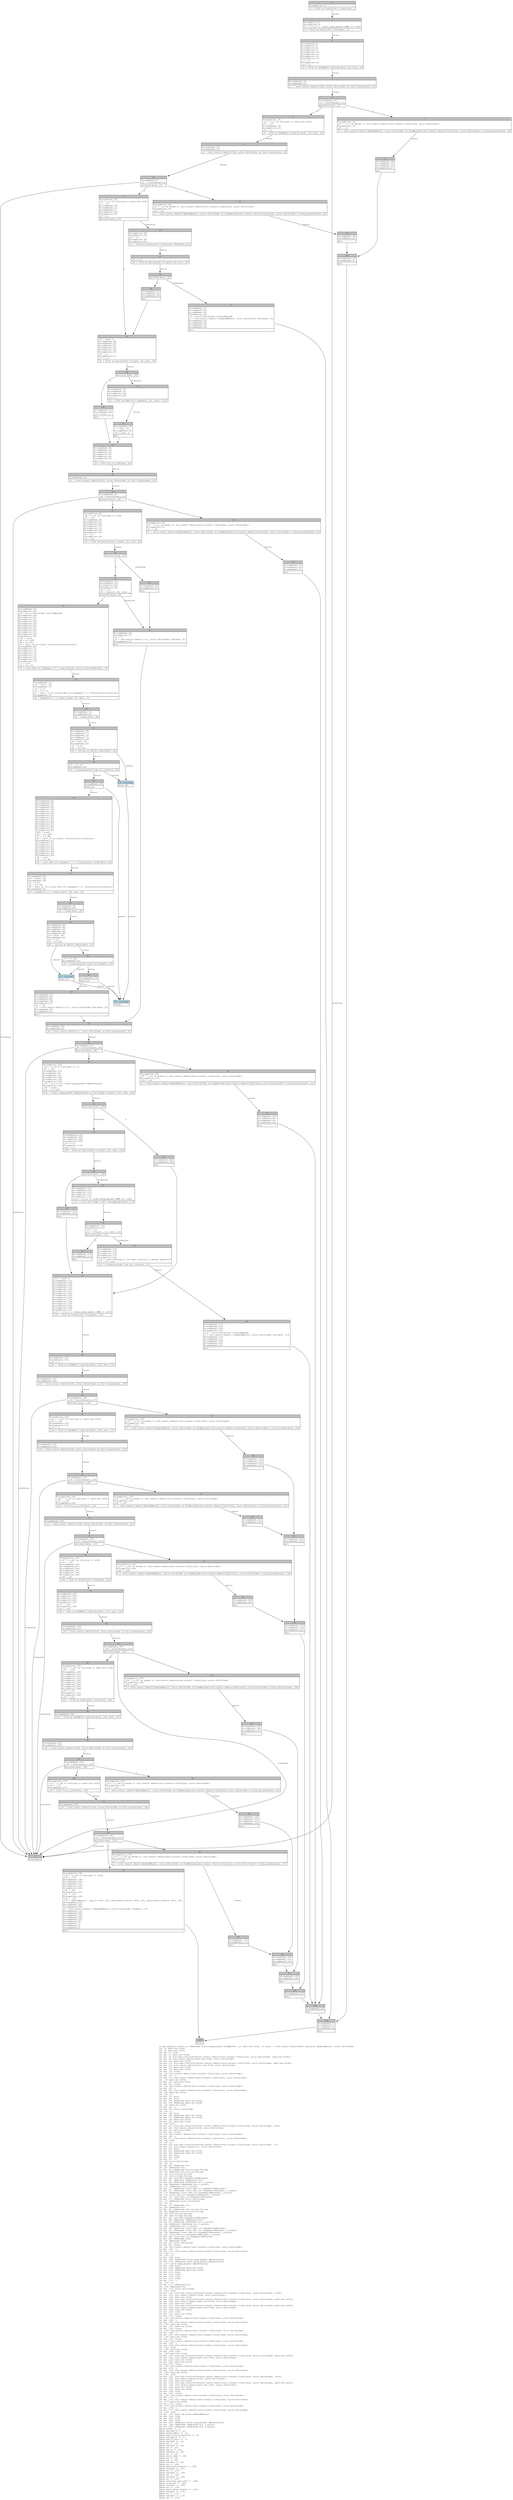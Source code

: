 digraph Mir_0_2176 {
    graph [fontname="Courier, monospace"];
    node [fontname="Courier, monospace"];
    edge [fontname="Courier, monospace"];
    label=<fn get_update_k_result(_1: &amp;ReErased state::perp_market::PerpMarket, _2: math::bn::U192, _3: bool) -&gt; std::result::Result&lt;math::cp_curve::UpdateKResult, error::ErrorCode&gt;<br align="left"/>let _4: math::bn::U192;<br align="left"/>let _5: math::bn::U192;<br align="left"/>let mut _6: u128;<br align="left"/>let mut _7: math::bn::U192;<br align="left"/>let mut _8: std::ops::ControlFlow&lt;std::result::Result&lt;std::convert::Infallible, error::ErrorCode&gt;, math::bn::U192&gt;;<br align="left"/>let mut _9: std::result::Result&lt;math::bn::U192, error::ErrorCode&gt;;<br align="left"/>let mut _10: math::bn::U192;<br align="left"/>let mut _11: std::ops::ControlFlow&lt;std::result::Result&lt;std::convert::Infallible, error::ErrorCode&gt;, math::bn::U192&gt;;<br align="left"/>let mut _12: std::result::Result&lt;math::bn::U192, error::ErrorCode&gt;;<br align="left"/>let mut _13: math::bn::U192;<br align="left"/>let mut _14: math::bn::U192;<br align="left"/>let mut _15: isize;<br align="left"/>let _16: std::result::Result&lt;std::convert::Infallible, error::ErrorCode&gt;;<br align="left"/>let mut _17: !;<br align="left"/>let mut _18: std::result::Result&lt;std::convert::Infallible, error::ErrorCode&gt;;<br align="left"/>let _19: math::bn::U192;<br align="left"/>let mut _20: math::bn::U192;<br align="left"/>let mut _21: isize;<br align="left"/>let _22: std::result::Result&lt;std::convert::Infallible, error::ErrorCode&gt;;<br align="left"/>let mut _23: !;<br align="left"/>let mut _24: std::result::Result&lt;std::convert::Infallible, error::ErrorCode&gt;;<br align="left"/>let _25: math::bn::U192;<br align="left"/>let _26: ();<br align="left"/>let mut _27: bool;<br align="left"/>let mut _28: bool;<br align="left"/>let mut _29: &amp;ReErased math::bn::U192;<br align="left"/>let mut _30: &amp;ReErased math::bn::U192;<br align="left"/>let _31: math::bn::U192;<br align="left"/>let mut _32: !;<br align="left"/>let mut _33: error::ErrorCode;<br align="left"/>let _34: ();<br align="left"/>let mut _35: bool;<br align="left"/>let mut _36: &amp;ReErased math::bn::U192;<br align="left"/>let mut _37: &amp;ReErased math::bn::U192;<br align="left"/>let mut _38: math::bn::U192;<br align="left"/>let mut _39: math::bn::U192;<br align="left"/>let _40: u128;<br align="left"/>let mut _41: std::ops::ControlFlow&lt;std::result::Result&lt;std::convert::Infallible, error::ErrorCode&gt;, u128&gt;;<br align="left"/>let mut _42: std::result::Result&lt;u128, error::ErrorCode&gt;;<br align="left"/>let mut _43: math::bn::U192;<br align="left"/>let mut _44: isize;<br align="left"/>let _45: std::result::Result&lt;std::convert::Infallible, error::ErrorCode&gt;;<br align="left"/>let mut _46: !;<br align="left"/>let mut _47: std::result::Result&lt;std::convert::Infallible, error::ErrorCode&gt;;<br align="left"/>let _48: u128;<br align="left"/>let _49: ();<br align="left"/>let mut _50: std::ops::ControlFlow&lt;std::result::Result&lt;std::convert::Infallible, error::ErrorCode&gt;, ()&gt;;<br align="left"/>let mut _51: std::result::Result&lt;(), error::ErrorCode&gt;;<br align="left"/>let mut _52: bool;<br align="left"/>let mut _53: &amp;ReErased math::bn::U192;<br align="left"/>let mut _54: &amp;ReErased math::bn::U192;<br align="left"/>let mut _55: bool;<br align="left"/>let mut _56: u128;<br align="left"/>let mut _57: ();<br align="left"/>let _58: error::ErrorCode;<br align="left"/>let _59: ();<br align="left"/>let mut _60: &amp;ReErased str;<br align="left"/>let _61: &amp;ReErased str;<br align="left"/>let mut _62: &amp;ReErased std::string::String;<br align="left"/>let _63: &amp;ReErased std::string::String;<br align="left"/>let _64: std::string::String;<br align="left"/>let _65: std::string::String;<br align="left"/>let mut _66: std::fmt::Arguments&lt;ReErased&gt;;<br align="left"/>let mut _67: &amp;ReErased [&amp;ReErased str];<br align="left"/>let mut _68: &amp;ReErased [&amp;ReErased str; 2_usize];<br align="left"/>let _69: &amp;ReErased [&amp;ReErased str; 2_usize];<br align="left"/>let _70: [&amp;ReErased str; 2_usize];<br align="left"/>let mut _71: &amp;ReErased [core::fmt::rt::Argument&lt;ReErased&gt;];<br align="left"/>let mut _72: &amp;ReErased [core::fmt::rt::Argument&lt;ReErased&gt;; 1_usize];<br align="left"/>let _73: &amp;ReErased [core::fmt::rt::Argument&lt;ReErased&gt;; 1_usize];<br align="left"/>let _74: [core::fmt::rt::Argument&lt;ReErased&gt;; 1_usize];<br align="left"/>let mut _75: core::fmt::rt::Argument&lt;ReErased&gt;;<br align="left"/>let mut _76: &amp;ReErased error::ErrorCode;<br align="left"/>let _77: &amp;ReErased error::ErrorCode;<br align="left"/>let _78: ();<br align="left"/>let mut _79: &amp;ReErased str;<br align="left"/>let _80: &amp;ReErased str;<br align="left"/>let mut _81: &amp;ReErased std::string::String;<br align="left"/>let _82: &amp;ReErased std::string::String;<br align="left"/>let _83: std::string::String;<br align="left"/>let _84: std::string::String;<br align="left"/>let mut _85: std::fmt::Arguments&lt;ReErased&gt;;<br align="left"/>let mut _86: &amp;ReErased [&amp;ReErased str];<br align="left"/>let mut _87: &amp;ReErased [&amp;ReErased str; 2_usize];<br align="left"/>let _88: &amp;ReErased [&amp;ReErased str; 2_usize];<br align="left"/>let _89: [&amp;ReErased str; 2_usize];<br align="left"/>let mut _90: &amp;ReErased [core::fmt::rt::Argument&lt;ReErased&gt;];<br align="left"/>let mut _91: &amp;ReErased [core::fmt::rt::Argument&lt;ReErased&gt;; 1_usize];<br align="left"/>let _92: &amp;ReErased [core::fmt::rt::Argument&lt;ReErased&gt;; 1_usize];<br align="left"/>let _93: [core::fmt::rt::Argument&lt;ReErased&gt;; 1_usize];<br align="left"/>let mut _94: core::fmt::rt::Argument&lt;ReErased&gt;;<br align="left"/>let mut _95: &amp;ReErased u128;<br align="left"/>let _96: &amp;ReErased u128;<br align="left"/>let mut _97: error::ErrorCode;<br align="left"/>let mut _98: isize;<br align="left"/>let _99: std::result::Result&lt;std::convert::Infallible, error::ErrorCode&gt;;<br align="left"/>let mut _100: !;<br align="left"/>let mut _101: std::result::Result&lt;std::convert::Infallible, error::ErrorCode&gt;;<br align="left"/>let _102: ();<br align="left"/>let _103: ();<br align="left"/>let mut _104: bool;<br align="left"/>let mut _105: &amp;ReErased state::perp_market::MarketStatus;<br align="left"/>let mut _106: &amp;ReErased state::perp_market::MarketStatus;<br align="left"/>let _107: state::perp_market::MarketStatus;<br align="left"/>let mut _108: bool;<br align="left"/>let mut _109: &amp;ReErased math::bn::U192;<br align="left"/>let mut _110: &amp;ReErased math::bn::U192;<br align="left"/>let mut _111: bool;<br align="left"/>let mut _112: u128;<br align="left"/>let mut _113: i128;<br align="left"/>let mut _114: u128;<br align="left"/>let mut _115: !;<br align="left"/>let _116: ();<br align="left"/>let mut _117: &amp;ReErased str;<br align="left"/>let _118: &amp;ReErased str;<br align="left"/>let mut _119: error::ErrorCode;<br align="left"/>let _120: u128;<br align="left"/>let mut _121: std::ops::ControlFlow&lt;std::result::Result&lt;std::convert::Infallible, error::ErrorCode&gt;, u128&gt;;<br align="left"/>let mut _122: std::result::Result&lt;u128, error::ErrorCode&gt;;<br align="left"/>let mut _123: math::bn::U192;<br align="left"/>let mut _124: std::ops::ControlFlow&lt;std::result::Result&lt;std::convert::Infallible, error::ErrorCode&gt;, math::bn::U192&gt;;<br align="left"/>let mut _125: std::result::Result&lt;math::bn::U192, error::ErrorCode&gt;;<br align="left"/>let mut _126: math::bn::U192;<br align="left"/>let mut _127: std::ops::ControlFlow&lt;std::result::Result&lt;std::convert::Infallible, error::ErrorCode&gt;, math::bn::U192&gt;;<br align="left"/>let mut _128: std::result::Result&lt;math::bn::U192, error::ErrorCode&gt;;<br align="left"/>let mut _129: math::bn::U192;<br align="left"/>let mut _130: u128;<br align="left"/>let mut _131: math::bn::U192;<br align="left"/>let mut _132: isize;<br align="left"/>let _133: std::result::Result&lt;std::convert::Infallible, error::ErrorCode&gt;;<br align="left"/>let mut _134: !;<br align="left"/>let mut _135: std::result::Result&lt;std::convert::Infallible, error::ErrorCode&gt;;<br align="left"/>let _136: math::bn::U192;<br align="left"/>let mut _137: math::bn::U192;<br align="left"/>let mut _138: isize;<br align="left"/>let _139: std::result::Result&lt;std::convert::Infallible, error::ErrorCode&gt;;<br align="left"/>let mut _140: !;<br align="left"/>let mut _141: std::result::Result&lt;std::convert::Infallible, error::ErrorCode&gt;;<br align="left"/>let _142: math::bn::U192;<br align="left"/>let mut _143: isize;<br align="left"/>let _144: std::result::Result&lt;std::convert::Infallible, error::ErrorCode&gt;;<br align="left"/>let mut _145: !;<br align="left"/>let mut _146: std::result::Result&lt;std::convert::Infallible, error::ErrorCode&gt;;<br align="left"/>let _147: u128;<br align="left"/>let _148: math::bn::U192;<br align="left"/>let mut _149: u128;<br align="left"/>let _150: math::bn::U192;<br align="left"/>let mut _151: std::ops::ControlFlow&lt;std::result::Result&lt;std::convert::Infallible, error::ErrorCode&gt;, math::bn::U192&gt;;<br align="left"/>let mut _152: std::result::Result&lt;math::bn::U192, error::ErrorCode&gt;;<br align="left"/>let mut _153: math::bn::U192;<br align="left"/>let mut _154: math::bn::U192;<br align="left"/>let mut _155: isize;<br align="left"/>let _156: std::result::Result&lt;std::convert::Infallible, error::ErrorCode&gt;;<br align="left"/>let mut _157: !;<br align="left"/>let mut _158: std::result::Result&lt;std::convert::Infallible, error::ErrorCode&gt;;<br align="left"/>let _159: math::bn::U192;<br align="left"/>let _160: u128;<br align="left"/>let mut _161: std::ops::ControlFlow&lt;std::result::Result&lt;std::convert::Infallible, error::ErrorCode&gt;, u128&gt;;<br align="left"/>let mut _162: std::result::Result&lt;u128, error::ErrorCode&gt;;<br align="left"/>let mut _163: math::bn::U192;<br align="left"/>let mut _164: std::ops::ControlFlow&lt;std::result::Result&lt;std::convert::Infallible, error::ErrorCode&gt;, math::bn::U192&gt;;<br align="left"/>let mut _165: std::result::Result&lt;math::bn::U192, error::ErrorCode&gt;;<br align="left"/>let mut _166: math::bn::U192;<br align="left"/>let mut _167: math::bn::U192;<br align="left"/>let mut _168: u128;<br align="left"/>let mut _169: isize;<br align="left"/>let _170: std::result::Result&lt;std::convert::Infallible, error::ErrorCode&gt;;<br align="left"/>let mut _171: !;<br align="left"/>let mut _172: std::result::Result&lt;std::convert::Infallible, error::ErrorCode&gt;;<br align="left"/>let _173: math::bn::U192;<br align="left"/>let mut _174: isize;<br align="left"/>let _175: std::result::Result&lt;std::convert::Infallible, error::ErrorCode&gt;;<br align="left"/>let mut _176: !;<br align="left"/>let mut _177: std::result::Result&lt;std::convert::Infallible, error::ErrorCode&gt;;<br align="left"/>let _178: u128;<br align="left"/>let mut _179: math::cp_curve::UpdateKResult;<br align="left"/>let mut _180: u128;<br align="left"/>let mut _181: u128;<br align="left"/>let mut _182: u128;<br align="left"/>let mut _183: &amp;ReErased state::perp_market::MarketStatus;<br align="left"/>let mut _184: &amp;ReErased [&amp;ReErased str; 2_usize];<br align="left"/>let mut _185: &amp;ReErased [&amp;ReErased str; 2_usize];<br align="left"/>debug market =&gt; _1;<br align="left"/>debug new_sqrt_k =&gt; _2;<br align="left"/>debug bound_update =&gt; _3;<br align="left"/>debug sqrt_k_ratio_precision =&gt; _4;<br align="left"/>debug old_sqrt_k =&gt; _5;<br align="left"/>debug sqrt_k_ratio =&gt; _7;<br align="left"/>debug residual =&gt; _16;<br align="left"/>debug val =&gt; _19;<br align="left"/>debug residual =&gt; _22;<br align="left"/>debug val =&gt; _25;<br align="left"/>debug sqrt_k =&gt; _40;<br align="left"/>debug residual =&gt; _45;<br align="left"/>debug val =&gt; _48;<br align="left"/>debug error_code =&gt; _58;<br align="left"/>debug res =&gt; _65;<br align="left"/>debug res =&gt; _84;<br align="left"/>debug residual =&gt; _99;<br align="left"/>debug val =&gt; _102;<br align="left"/>debug base_asset_reserve =&gt; _120;<br align="left"/>debug residual =&gt; _133;<br align="left"/>debug val =&gt; _136;<br align="left"/>debug residual =&gt; _139;<br align="left"/>debug val =&gt; _142;<br align="left"/>debug residual =&gt; _144;<br align="left"/>debug val =&gt; _147;<br align="left"/>debug invariant_sqrt_u192 =&gt; _148;<br align="left"/>debug invariant =&gt; _150;<br align="left"/>debug residual =&gt; _156;<br align="left"/>debug val =&gt; _159;<br align="left"/>debug quote_asset_reserve =&gt; _160;<br align="left"/>debug residual =&gt; _170;<br align="left"/>debug val =&gt; _173;<br align="left"/>debug residual =&gt; _175;<br align="left"/>debug val =&gt; _178;<br align="left"/>>;
    bb0__0_2176 [shape="none", label=<<table border="0" cellborder="1" cellspacing="0"><tr><td bgcolor="gray" align="center" colspan="1">0</td></tr><tr><td align="left" balign="left">StorageLive(_4)<br/></td></tr><tr><td align="left">_4 = &lt;U192 as From&lt;u128&gt;&gt;::from(const _)</td></tr></table>>];
    bb1__0_2176 [shape="none", label=<<table border="0" cellborder="1" cellspacing="0"><tr><td bgcolor="gray" align="center" colspan="1">1</td></tr><tr><td align="left" balign="left">StorageLive(_5)<br/>StorageLive(_6)<br/>_6 = (((*_1).1: state::perp_market::AMM).10: u128)<br/></td></tr><tr><td align="left">_5 = &lt;U192 as From&lt;u128&gt;&gt;::from(move _6)</td></tr></table>>];
    bb2__0_2176 [shape="none", label=<<table border="0" cellborder="1" cellspacing="0"><tr><td bgcolor="gray" align="center" colspan="1">2</td></tr><tr><td align="left" balign="left">StorageDead(_6)<br/>StorageLive(_7)<br/>StorageLive(_8)<br/>StorageLive(_9)<br/>StorageLive(_10)<br/>StorageLive(_11)<br/>StorageLive(_12)<br/>StorageLive(_13)<br/>_13 = _2<br/>StorageLive(_14)<br/>_14 = _4<br/></td></tr><tr><td align="left">_12 = &lt;U192 as SafeMath&gt;::safe_mul(move _13, move _14)</td></tr></table>>];
    bb3__0_2176 [shape="none", label=<<table border="0" cellborder="1" cellspacing="0"><tr><td bgcolor="gray" align="center" colspan="1">3</td></tr><tr><td align="left" balign="left">StorageDead(_14)<br/>StorageDead(_13)<br/></td></tr><tr><td align="left">_11 = &lt;std::result::Result&lt;U192, error::ErrorCode&gt; as Try&gt;::branch(move _12)</td></tr></table>>];
    bb4__0_2176 [shape="none", label=<<table border="0" cellborder="1" cellspacing="0"><tr><td bgcolor="gray" align="center" colspan="1">4</td></tr><tr><td align="left" balign="left">StorageDead(_12)<br/>_15 = discriminant(_11)<br/></td></tr><tr><td align="left">switchInt(move _15)</td></tr></table>>];
    bb5__0_2176 [shape="none", label=<<table border="0" cellborder="1" cellspacing="0"><tr><td bgcolor="gray" align="center" colspan="1">5</td></tr><tr><td align="left" balign="left">StorageLive(_19)<br/>_19 = ((_11 as Continue).0: math::bn::U192)<br/>_10 = _19<br/>StorageDead(_19)<br/>StorageLive(_20)<br/>_20 = _5<br/></td></tr><tr><td align="left">_9 = &lt;U192 as SafeMath&gt;::safe_div(move _10, move _20)</td></tr></table>>];
    bb6__0_2176 [shape="none", label=<<table border="0" cellborder="1" cellspacing="0"><tr><td bgcolor="gray" align="center" colspan="1">6</td></tr><tr><td align="left">unreachable</td></tr></table>>];
    bb7__0_2176 [shape="none", label=<<table border="0" cellborder="1" cellspacing="0"><tr><td bgcolor="gray" align="center" colspan="1">7</td></tr><tr><td align="left" balign="left">StorageLive(_16)<br/>_16 = ((_11 as Break).0: std::result::Result&lt;std::convert::Infallible, error::ErrorCode&gt;)<br/>StorageLive(_18)<br/>_18 = _16<br/></td></tr><tr><td align="left">_0 = &lt;std::result::Result&lt;UpdateKResult, error::ErrorCode&gt; as FromResidual&lt;std::result::Result&lt;Infallible, error::ErrorCode&gt;&gt;&gt;::from_residual(move _18)</td></tr></table>>];
    bb8__0_2176 [shape="none", label=<<table border="0" cellborder="1" cellspacing="0"><tr><td bgcolor="gray" align="center" colspan="1">8</td></tr><tr><td align="left" balign="left">StorageDead(_18)<br/>StorageDead(_16)<br/>StorageDead(_10)<br/>StorageDead(_9)<br/></td></tr><tr><td align="left">goto</td></tr></table>>];
    bb9__0_2176 [shape="none", label=<<table border="0" cellborder="1" cellspacing="0"><tr><td bgcolor="gray" align="center" colspan="1">9</td></tr><tr><td align="left" balign="left">StorageDead(_20)<br/>StorageDead(_10)<br/></td></tr><tr><td align="left">_8 = &lt;std::result::Result&lt;U192, error::ErrorCode&gt; as Try&gt;::branch(move _9)</td></tr></table>>];
    bb10__0_2176 [shape="none", label=<<table border="0" cellborder="1" cellspacing="0"><tr><td bgcolor="gray" align="center" colspan="1">10</td></tr><tr><td align="left" balign="left">StorageDead(_9)<br/>_21 = discriminant(_8)<br/></td></tr><tr><td align="left">switchInt(move _21)</td></tr></table>>];
    bb11__0_2176 [shape="none", label=<<table border="0" cellborder="1" cellspacing="0"><tr><td bgcolor="gray" align="center" colspan="1">11</td></tr><tr><td align="left" balign="left">StorageLive(_25)<br/>_25 = ((_8 as Continue).0: math::bn::U192)<br/>_7 = _25<br/>StorageDead(_25)<br/>StorageDead(_11)<br/>StorageDead(_8)<br/>StorageLive(_26)<br/>StorageLive(_27)<br/>_27 = _3<br/></td></tr><tr><td align="left">switchInt(move _27)</td></tr></table>>];
    bb12__0_2176 [shape="none", label=<<table border="0" cellborder="1" cellspacing="0"><tr><td bgcolor="gray" align="center" colspan="1">12</td></tr><tr><td align="left" balign="left">StorageLive(_22)<br/>_22 = ((_8 as Break).0: std::result::Result&lt;std::convert::Infallible, error::ErrorCode&gt;)<br/>StorageLive(_24)<br/>_24 = _22<br/></td></tr><tr><td align="left">_0 = &lt;std::result::Result&lt;UpdateKResult, error::ErrorCode&gt; as FromResidual&lt;std::result::Result&lt;Infallible, error::ErrorCode&gt;&gt;&gt;::from_residual(move _24)</td></tr></table>>];
    bb13__0_2176 [shape="none", label=<<table border="0" cellborder="1" cellspacing="0"><tr><td bgcolor="gray" align="center" colspan="1">13</td></tr><tr><td align="left" balign="left">StorageDead(_24)<br/>StorageDead(_22)<br/></td></tr><tr><td align="left">goto</td></tr></table>>];
    bb14__0_2176 [shape="none", label=<<table border="0" cellborder="1" cellspacing="0"><tr><td bgcolor="gray" align="center" colspan="1">14</td></tr><tr><td align="left" balign="left">StorageLive(_28)<br/>StorageLive(_29)<br/>_29 = &amp;_7<br/>StorageLive(_30)<br/>StorageLive(_31)<br/></td></tr><tr><td align="left">_31 = &lt;U192 as From&lt;u128&gt;&gt;::from(const 500000000_u128)</td></tr></table>>];
    bb15__0_2176 [shape="none", label=<<table border="0" cellborder="1" cellspacing="0"><tr><td bgcolor="gray" align="center" colspan="1">15</td></tr><tr><td align="left" balign="left">_30 = &amp;_31<br/></td></tr><tr><td align="left">_28 = &lt;U192 as PartialOrd&gt;::lt(move _29, move _30)</td></tr></table>>];
    bb16__0_2176 [shape="none", label=<<table border="0" cellborder="1" cellspacing="0"><tr><td bgcolor="gray" align="center" colspan="1">16</td></tr><tr><td align="left">switchInt(move _28)</td></tr></table>>];
    bb17__0_2176 [shape="none", label=<<table border="0" cellborder="1" cellspacing="0"><tr><td bgcolor="gray" align="center" colspan="1">17</td></tr><tr><td align="left" balign="left">StorageDead(_31)<br/>StorageDead(_30)<br/>StorageDead(_29)<br/>StorageLive(_33)<br/>_33 = error::ErrorCode::InvalidUpdateK<br/>_0 = std::result::Result::&lt;UpdateKResult, error::ErrorCode&gt;::Err(move _33)<br/>StorageDead(_33)<br/>StorageDead(_28)<br/>StorageDead(_27)<br/>StorageDead(_26)<br/></td></tr><tr><td align="left">goto</td></tr></table>>];
    bb18__0_2176 [shape="none", label=<<table border="0" cellborder="1" cellspacing="0"><tr><td bgcolor="gray" align="center" colspan="1">18</td></tr><tr><td align="left" balign="left">StorageDead(_31)<br/>StorageDead(_30)<br/>StorageDead(_29)<br/></td></tr><tr><td align="left">goto</td></tr></table>>];
    bb19__0_2176 [shape="none", label=<<table border="0" cellborder="1" cellspacing="0"><tr><td bgcolor="gray" align="center" colspan="1">19</td></tr><tr><td align="left" balign="left">_26 = const ()<br/>StorageDead(_28)<br/>StorageDead(_27)<br/>StorageDead(_26)<br/>StorageLive(_34)<br/>StorageLive(_35)<br/>StorageLive(_36)<br/>_36 = &amp;_7<br/>StorageLive(_37)<br/>_37 = &amp;_4<br/></td></tr><tr><td align="left">_35 = &lt;U192 as PartialOrd&gt;::lt(move _36, move _37)</td></tr></table>>];
    bb20__0_2176 [shape="none", label=<<table border="0" cellborder="1" cellspacing="0"><tr><td bgcolor="gray" align="center" colspan="1">20</td></tr><tr><td align="left">switchInt(move _35)</td></tr></table>>];
    bb21__0_2176 [shape="none", label=<<table border="0" cellborder="1" cellspacing="0"><tr><td bgcolor="gray" align="center" colspan="1">21</td></tr><tr><td align="left" balign="left">StorageDead(_37)<br/>StorageDead(_36)<br/>StorageLive(_38)<br/>StorageLive(_39)<br/>_39 = _7<br/></td></tr><tr><td align="left">_38 = &lt;U192 as Add&lt;i32&gt;&gt;::add(move _39, const 1_i32)</td></tr></table>>];
    bb22__0_2176 [shape="none", label=<<table border="0" cellborder="1" cellspacing="0"><tr><td bgcolor="gray" align="center" colspan="1">22</td></tr><tr><td align="left" balign="left">StorageDead(_39)<br/>_7 = move _38<br/>StorageDead(_38)<br/>_34 = const ()<br/></td></tr><tr><td align="left">goto</td></tr></table>>];
    bb23__0_2176 [shape="none", label=<<table border="0" cellborder="1" cellspacing="0"><tr><td bgcolor="gray" align="center" colspan="1">23</td></tr><tr><td align="left" balign="left">StorageDead(_37)<br/>StorageDead(_36)<br/>_34 = const ()<br/></td></tr><tr><td align="left">goto</td></tr></table>>];
    bb24__0_2176 [shape="none", label=<<table border="0" cellborder="1" cellspacing="0"><tr><td bgcolor="gray" align="center" colspan="1">24</td></tr><tr><td align="left" balign="left">StorageDead(_35)<br/>StorageDead(_34)<br/>StorageLive(_40)<br/>StorageLive(_41)<br/>StorageLive(_42)<br/>StorageLive(_43)<br/>_43 = _2<br/></td></tr><tr><td align="left">_42 = U192::try_to_u128(move _43)</td></tr></table>>];
    bb25__0_2176 [shape="none", label=<<table border="0" cellborder="1" cellspacing="0"><tr><td bgcolor="gray" align="center" colspan="1">25</td></tr><tr><td align="left" balign="left">StorageDead(_43)<br/></td></tr><tr><td align="left">_41 = &lt;std::result::Result&lt;u128, error::ErrorCode&gt; as Try&gt;::branch(move _42)</td></tr></table>>];
    bb26__0_2176 [shape="none", label=<<table border="0" cellborder="1" cellspacing="0"><tr><td bgcolor="gray" align="center" colspan="1">26</td></tr><tr><td align="left" balign="left">StorageDead(_42)<br/>_44 = discriminant(_41)<br/></td></tr><tr><td align="left">switchInt(move _44)</td></tr></table>>];
    bb27__0_2176 [shape="none", label=<<table border="0" cellborder="1" cellspacing="0"><tr><td bgcolor="gray" align="center" colspan="1">27</td></tr><tr><td align="left" balign="left">StorageLive(_48)<br/>_48 = ((_41 as Continue).0: u128)<br/>_40 = _48<br/>StorageDead(_48)<br/>StorageDead(_41)<br/>StorageLive(_49)<br/>StorageLive(_50)<br/>StorageLive(_51)<br/>StorageLive(_52)<br/>StorageLive(_53)<br/>_53 = &amp;_7<br/>StorageLive(_54)<br/>_54 = &amp;_4<br/></td></tr><tr><td align="left">_52 = &lt;U192 as PartialOrd&gt;::lt(move _53, move _54)</td></tr></table>>];
    bb28__0_2176 [shape="none", label=<<table border="0" cellborder="1" cellspacing="0"><tr><td bgcolor="gray" align="center" colspan="1">28</td></tr><tr><td align="left" balign="left">StorageLive(_45)<br/>_45 = ((_41 as Break).0: std::result::Result&lt;std::convert::Infallible, error::ErrorCode&gt;)<br/>StorageLive(_47)<br/>_47 = _45<br/></td></tr><tr><td align="left">_0 = &lt;std::result::Result&lt;UpdateKResult, error::ErrorCode&gt; as FromResidual&lt;std::result::Result&lt;Infallible, error::ErrorCode&gt;&gt;&gt;::from_residual(move _47)</td></tr></table>>];
    bb29__0_2176 [shape="none", label=<<table border="0" cellborder="1" cellspacing="0"><tr><td bgcolor="gray" align="center" colspan="1">29</td></tr><tr><td align="left" balign="left">StorageDead(_47)<br/>StorageDead(_45)<br/>StorageDead(_41)<br/></td></tr><tr><td align="left">goto</td></tr></table>>];
    bb30__0_2176 [shape="none", label=<<table border="0" cellborder="1" cellspacing="0"><tr><td bgcolor="gray" align="center" colspan="1">30</td></tr><tr><td align="left">switchInt(move _52)</td></tr></table>>];
    bb31__0_2176 [shape="none", label=<<table border="0" cellborder="1" cellspacing="0"><tr><td bgcolor="gray" align="center" colspan="1">31</td></tr><tr><td align="left" balign="left">StorageDead(_54)<br/>StorageDead(_53)<br/></td></tr><tr><td align="left">goto</td></tr></table>>];
    bb32__0_2176 [shape="none", label=<<table border="0" cellborder="1" cellspacing="0"><tr><td bgcolor="gray" align="center" colspan="1">32</td></tr><tr><td align="left" balign="left">StorageDead(_54)<br/>StorageDead(_53)<br/>StorageLive(_55)<br/>StorageLive(_56)<br/>_56 = _40<br/>_55 = Le(move _56, const _)<br/></td></tr><tr><td align="left">switchInt(move _55)</td></tr></table>>];
    bb33__0_2176 [shape="none", label=<<table border="0" cellborder="1" cellspacing="0"><tr><td bgcolor="gray" align="center" colspan="1">33</td></tr><tr><td align="left" balign="left">StorageDead(_56)<br/>StorageLive(_57)<br/>_57 = ()<br/>_51 = std::result::Result::&lt;(), error::ErrorCode&gt;::Ok(move _57)<br/>StorageDead(_57)<br/></td></tr><tr><td align="left">goto</td></tr></table>>];
    bb34__0_2176 [shape="none", label=<<table border="0" cellborder="1" cellspacing="0"><tr><td bgcolor="gray" align="center" colspan="1">34</td></tr><tr><td align="left" balign="left">StorageDead(_56)<br/>StorageLive(_58)<br/>_58 = error::ErrorCode::InvalidUpdateK<br/>StorageLive(_59)<br/>StorageLive(_60)<br/>StorageLive(_61)<br/>StorageLive(_62)<br/>StorageLive(_63)<br/>StorageLive(_64)<br/>StorageLive(_65)<br/>StorageLive(_66)<br/>StorageLive(_67)<br/>StorageLive(_68)<br/>StorageLive(_69)<br/>_185 = const _<br/>_69 = &amp;(*_185)<br/>_68 = &amp;(*_69)<br/>_67 = move _68 as &amp;[&amp;str] (PointerCoercion(Unsize))<br/>StorageDead(_68)<br/>StorageLive(_71)<br/>StorageLive(_72)<br/>StorageLive(_73)<br/>StorageLive(_74)<br/>StorageLive(_75)<br/>StorageLive(_76)<br/>StorageLive(_77)<br/>_77 = &amp;_58<br/>_76 = &amp;(*_77)<br/></td></tr><tr><td align="left">_75 = core::fmt::rt::Argument::&lt;'_&gt;::new_display::&lt;error::ErrorCode&gt;(move _76)</td></tr></table>>];
    bb35__0_2176 [shape="none", label=<<table border="0" cellborder="1" cellspacing="0"><tr><td bgcolor="gray" align="center" colspan="1">35</td></tr><tr><td align="left" balign="left">StorageDead(_76)<br/>_74 = [move _75]<br/>StorageDead(_75)<br/>_73 = &amp;_74<br/>_72 = &amp;(*_73)<br/>_71 = move _72 as &amp;[core::fmt::rt::Argument&lt;'_&gt;] (PointerCoercion(Unsize))<br/>StorageDead(_72)<br/></td></tr><tr><td align="left">_66 = Arguments::&lt;'_&gt;::new_v1(move _67, move _71)</td></tr></table>>];
    bb36__0_2176 [shape="none", label=<<table border="0" cellborder="1" cellspacing="0"><tr><td bgcolor="gray" align="center" colspan="1">36</td></tr><tr><td align="left" balign="left">StorageDead(_71)<br/>StorageDead(_67)<br/></td></tr><tr><td align="left">_65 = format(move _66)</td></tr></table>>];
    bb37__0_2176 [shape="none", label=<<table border="0" cellborder="1" cellspacing="0"><tr><td bgcolor="gray" align="center" colspan="1">37</td></tr><tr><td align="left" balign="left">StorageDead(_66)<br/>StorageDead(_77)<br/>StorageDead(_74)<br/>StorageDead(_73)<br/>StorageDead(_69)<br/>_64 = move _65<br/>StorageDead(_65)<br/>_63 = &amp;_64<br/>_62 = &amp;(*_63)<br/></td></tr><tr><td align="left">_61 = &lt;String as Deref&gt;::deref(move _62)</td></tr></table>>];
    bb38__0_2176 [shape="none", label=<<table border="0" cellborder="1" cellspacing="0"><tr><td bgcolor="gray" align="center" colspan="1">38</td></tr><tr><td align="left" balign="left">_60 = &amp;(*_61)<br/>StorageDead(_62)<br/></td></tr><tr><td align="left">_59 = solana_program::log::sol_log(move _60)</td></tr></table>>];
    bb39__0_2176 [shape="none", label=<<table border="0" cellborder="1" cellspacing="0"><tr><td bgcolor="gray" align="center" colspan="1">39</td></tr><tr><td align="left" balign="left">StorageDead(_60)<br/></td></tr><tr><td align="left">drop(_64)</td></tr></table>>];
    bb40__0_2176 [shape="none", label=<<table border="0" cellborder="1" cellspacing="0"><tr><td bgcolor="gray" align="center" colspan="1">40</td></tr><tr><td align="left" balign="left">StorageDead(_64)<br/>StorageDead(_63)<br/>StorageDead(_61)<br/>StorageDead(_59)<br/>StorageLive(_78)<br/>StorageLive(_79)<br/>StorageLive(_80)<br/>StorageLive(_81)<br/>StorageLive(_82)<br/>StorageLive(_83)<br/>StorageLive(_84)<br/>StorageLive(_85)<br/>StorageLive(_86)<br/>StorageLive(_87)<br/>StorageLive(_88)<br/>_184 = const _<br/>_88 = &amp;(*_184)<br/>_87 = &amp;(*_88)<br/>_86 = move _87 as &amp;[&amp;str] (PointerCoercion(Unsize))<br/>StorageDead(_87)<br/>StorageLive(_90)<br/>StorageLive(_91)<br/>StorageLive(_92)<br/>StorageLive(_93)<br/>StorageLive(_94)<br/>StorageLive(_95)<br/>StorageLive(_96)<br/>_96 = &amp;_40<br/>_95 = &amp;(*_96)<br/></td></tr><tr><td align="left">_94 = core::fmt::rt::Argument::&lt;'_&gt;::new_display::&lt;u128&gt;(move _95)</td></tr></table>>];
    bb41__0_2176 [shape="none", label=<<table border="0" cellborder="1" cellspacing="0"><tr><td bgcolor="gray" align="center" colspan="1">41</td></tr><tr><td align="left" balign="left">StorageDead(_95)<br/>_93 = [move _94]<br/>StorageDead(_94)<br/>_92 = &amp;_93<br/>_91 = &amp;(*_92)<br/>_90 = move _91 as &amp;[core::fmt::rt::Argument&lt;'_&gt;] (PointerCoercion(Unsize))<br/>StorageDead(_91)<br/></td></tr><tr><td align="left">_85 = Arguments::&lt;'_&gt;::new_v1(move _86, move _90)</td></tr></table>>];
    bb42__0_2176 [shape="none", label=<<table border="0" cellborder="1" cellspacing="0"><tr><td bgcolor="gray" align="center" colspan="1">42</td></tr><tr><td align="left" balign="left">StorageDead(_90)<br/>StorageDead(_86)<br/></td></tr><tr><td align="left">_84 = format(move _85)</td></tr></table>>];
    bb43__0_2176 [shape="none", label=<<table border="0" cellborder="1" cellspacing="0"><tr><td bgcolor="gray" align="center" colspan="1">43</td></tr><tr><td align="left" balign="left">StorageDead(_85)<br/>StorageDead(_96)<br/>StorageDead(_93)<br/>StorageDead(_92)<br/>StorageDead(_88)<br/>_83 = move _84<br/>StorageDead(_84)<br/>_82 = &amp;_83<br/>_81 = &amp;(*_82)<br/></td></tr><tr><td align="left">_80 = &lt;String as Deref&gt;::deref(move _81)</td></tr></table>>];
    bb44__0_2176 [shape="none", label=<<table border="0" cellborder="1" cellspacing="0"><tr><td bgcolor="gray" align="center" colspan="1">44</td></tr><tr><td align="left" balign="left">_79 = &amp;(*_80)<br/>StorageDead(_81)<br/></td></tr><tr><td align="left">_78 = solana_program::log::sol_log(move _79)</td></tr></table>>];
    bb45__0_2176 [shape="none", label=<<table border="0" cellborder="1" cellspacing="0"><tr><td bgcolor="gray" align="center" colspan="1">45</td></tr><tr><td align="left" balign="left">StorageDead(_79)<br/></td></tr><tr><td align="left">drop(_83)</td></tr></table>>];
    bb46__0_2176 [shape="none", label=<<table border="0" cellborder="1" cellspacing="0"><tr><td bgcolor="gray" align="center" colspan="1">46</td></tr><tr><td align="left" balign="left">StorageDead(_83)<br/>StorageDead(_82)<br/>StorageDead(_80)<br/>StorageDead(_78)<br/>StorageLive(_97)<br/>_97 = _58<br/>_51 = std::result::Result::&lt;(), error::ErrorCode&gt;::Err(move _97)<br/>StorageDead(_97)<br/>StorageDead(_58)<br/></td></tr><tr><td align="left">goto</td></tr></table>>];
    bb47__0_2176 [shape="none", label=<<table border="0" cellborder="1" cellspacing="0"><tr><td bgcolor="gray" align="center" colspan="1">47</td></tr><tr><td align="left" balign="left">StorageDead(_55)<br/>StorageDead(_52)<br/></td></tr><tr><td align="left">_50 = &lt;std::result::Result&lt;(), error::ErrorCode&gt; as Try&gt;::branch(move _51)</td></tr></table>>];
    bb48__0_2176 [shape="none", label=<<table border="0" cellborder="1" cellspacing="0"><tr><td bgcolor="gray" align="center" colspan="1">48</td></tr><tr><td align="left" balign="left">StorageDead(_51)<br/>_98 = discriminant(_50)<br/></td></tr><tr><td align="left">switchInt(move _98)</td></tr></table>>];
    bb49__0_2176 [shape="none", label=<<table border="0" cellborder="1" cellspacing="0"><tr><td bgcolor="gray" align="center" colspan="1">49</td></tr><tr><td align="left" balign="left">StorageLive(_102)<br/>_102 = ((_50 as Continue).0: ())<br/>_49 = _102<br/>StorageDead(_102)<br/>StorageDead(_50)<br/>StorageDead(_49)<br/>StorageLive(_103)<br/>StorageLive(_104)<br/>StorageLive(_105)<br/>_105 = &amp;((*_1).22: state::perp_market::MarketStatus)<br/>StorageLive(_106)<br/>_183 = const _<br/>_106 = &amp;(*_183)<br/></td></tr><tr><td align="left">_104 = &lt;state::perp_market::MarketStatus as PartialEq&gt;::ne(move _105, move _106)</td></tr></table>>];
    bb50__0_2176 [shape="none", label=<<table border="0" cellborder="1" cellspacing="0"><tr><td bgcolor="gray" align="center" colspan="1">50</td></tr><tr><td align="left" balign="left">StorageLive(_99)<br/>_99 = ((_50 as Break).0: std::result::Result&lt;std::convert::Infallible, error::ErrorCode&gt;)<br/>StorageLive(_101)<br/>_101 = _99<br/></td></tr><tr><td align="left">_0 = &lt;std::result::Result&lt;UpdateKResult, error::ErrorCode&gt; as FromResidual&lt;std::result::Result&lt;Infallible, error::ErrorCode&gt;&gt;&gt;::from_residual(move _101)</td></tr></table>>];
    bb51__0_2176 [shape="none", label=<<table border="0" cellborder="1" cellspacing="0"><tr><td bgcolor="gray" align="center" colspan="1">51</td></tr><tr><td align="left" balign="left">StorageDead(_101)<br/>StorageDead(_99)<br/>StorageDead(_50)<br/>StorageDead(_49)<br/></td></tr><tr><td align="left">goto</td></tr></table>>];
    bb52__0_2176 [shape="none", label=<<table border="0" cellborder="1" cellspacing="0"><tr><td bgcolor="gray" align="center" colspan="1">52</td></tr><tr><td align="left">switchInt(move _104)</td></tr></table>>];
    bb53__0_2176 [shape="none", label=<<table border="0" cellborder="1" cellspacing="0"><tr><td bgcolor="gray" align="center" colspan="1">53</td></tr><tr><td align="left" balign="left">StorageDead(_106)<br/>StorageDead(_105)<br/>StorageLive(_108)<br/>StorageLive(_109)<br/>_109 = &amp;_2<br/>StorageLive(_110)<br/>_110 = &amp;_5<br/></td></tr><tr><td align="left">_108 = &lt;U192 as PartialOrd&gt;::lt(move _109, move _110)</td></tr></table>>];
    bb54__0_2176 [shape="none", label=<<table border="0" cellborder="1" cellspacing="0"><tr><td bgcolor="gray" align="center" colspan="1">54</td></tr><tr><td align="left">switchInt(move _108)</td></tr></table>>];
    bb55__0_2176 [shape="none", label=<<table border="0" cellborder="1" cellspacing="0"><tr><td bgcolor="gray" align="center" colspan="1">55</td></tr><tr><td align="left" balign="left">StorageDead(_110)<br/>StorageDead(_109)<br/>StorageLive(_111)<br/>StorageLive(_112)<br/>StorageLive(_113)<br/>_113 = (((*_1).1: state::perp_market::AMM).15: i128)<br/></td></tr><tr><td align="left">_112 = core::num::&lt;impl i128&gt;::unsigned_abs(move _113)</td></tr></table>>];
    bb56__0_2176 [shape="none", label=<<table border="0" cellborder="1" cellspacing="0"><tr><td bgcolor="gray" align="center" colspan="1">56</td></tr><tr><td align="left" balign="left">StorageDead(_113)<br/>StorageLive(_114)<br/>_114 = _40<br/>_111 = Gt(move _112, move _114)<br/></td></tr><tr><td align="left">switchInt(move _111)</td></tr></table>>];
    bb57__0_2176 [shape="none", label=<<table border="0" cellborder="1" cellspacing="0"><tr><td bgcolor="gray" align="center" colspan="1">57</td></tr><tr><td align="left" balign="left">StorageDead(_114)<br/>StorageDead(_112)<br/>StorageLive(_116)<br/>StorageLive(_117)<br/>StorageLive(_118)<br/>_118 = const &quot;new_sqrt_k too small relative to market imbalance&quot;<br/>_117 = &amp;(*_118)<br/></td></tr><tr><td align="left">_116 = solana_program::log::sol_log(move _117)</td></tr></table>>];
    bb58__0_2176 [shape="none", label=<<table border="0" cellborder="1" cellspacing="0"><tr><td bgcolor="gray" align="center" colspan="1">58</td></tr><tr><td align="left" balign="left">StorageDead(_117)<br/>StorageDead(_118)<br/>StorageDead(_116)<br/>StorageLive(_119)<br/>_119 = error::ErrorCode::InvalidUpdateK<br/>_0 = std::result::Result::&lt;UpdateKResult, error::ErrorCode&gt;::Err(move _119)<br/>StorageDead(_119)<br/>StorageDead(_111)<br/>StorageDead(_108)<br/>StorageDead(_104)<br/>StorageDead(_103)<br/></td></tr><tr><td align="left">goto</td></tr></table>>];
    bb59__0_2176 [shape="none", label=<<table border="0" cellborder="1" cellspacing="0"><tr><td bgcolor="gray" align="center" colspan="1">59</td></tr><tr><td align="left" balign="left">StorageDead(_114)<br/>StorageDead(_112)<br/></td></tr><tr><td align="left">goto</td></tr></table>>];
    bb60__0_2176 [shape="none", label=<<table border="0" cellborder="1" cellspacing="0"><tr><td bgcolor="gray" align="center" colspan="1">60</td></tr><tr><td align="left" balign="left">StorageDead(_110)<br/>StorageDead(_109)<br/></td></tr><tr><td align="left">goto</td></tr></table>>];
    bb61__0_2176 [shape="none", label=<<table border="0" cellborder="1" cellspacing="0"><tr><td bgcolor="gray" align="center" colspan="1">61</td></tr><tr><td align="left" balign="left">StorageDead(_106)<br/>StorageDead(_105)<br/></td></tr><tr><td align="left">goto</td></tr></table>>];
    bb62__0_2176 [shape="none", label=<<table border="0" cellborder="1" cellspacing="0"><tr><td bgcolor="gray" align="center" colspan="1">62</td></tr><tr><td align="left" balign="left">_103 = const ()<br/>StorageDead(_111)<br/>StorageDead(_108)<br/>StorageDead(_104)<br/>StorageDead(_103)<br/>StorageLive(_120)<br/>StorageLive(_121)<br/>StorageLive(_122)<br/>StorageLive(_123)<br/>StorageLive(_124)<br/>StorageLive(_125)<br/>StorageLive(_126)<br/>StorageLive(_127)<br/>StorageLive(_128)<br/>StorageLive(_129)<br/>StorageLive(_130)<br/>_130 = (((*_1).1: state::perp_market::AMM).5: u128)<br/></td></tr><tr><td align="left">_129 = &lt;U192 as From&lt;u128&gt;&gt;::from(move _130)</td></tr></table>>];
    bb63__0_2176 [shape="none", label=<<table border="0" cellborder="1" cellspacing="0"><tr><td bgcolor="gray" align="center" colspan="1">63</td></tr><tr><td align="left" balign="left">StorageDead(_130)<br/>StorageLive(_131)<br/>_131 = _7<br/></td></tr><tr><td align="left">_128 = &lt;U192 as SafeMath&gt;::safe_mul(move _129, move _131)</td></tr></table>>];
    bb64__0_2176 [shape="none", label=<<table border="0" cellborder="1" cellspacing="0"><tr><td bgcolor="gray" align="center" colspan="1">64</td></tr><tr><td align="left" balign="left">StorageDead(_131)<br/>StorageDead(_129)<br/></td></tr><tr><td align="left">_127 = &lt;std::result::Result&lt;U192, error::ErrorCode&gt; as Try&gt;::branch(move _128)</td></tr></table>>];
    bb65__0_2176 [shape="none", label=<<table border="0" cellborder="1" cellspacing="0"><tr><td bgcolor="gray" align="center" colspan="1">65</td></tr><tr><td align="left" balign="left">StorageDead(_128)<br/>_132 = discriminant(_127)<br/></td></tr><tr><td align="left">switchInt(move _132)</td></tr></table>>];
    bb66__0_2176 [shape="none", label=<<table border="0" cellborder="1" cellspacing="0"><tr><td bgcolor="gray" align="center" colspan="1">66</td></tr><tr><td align="left" balign="left">StorageLive(_136)<br/>_136 = ((_127 as Continue).0: math::bn::U192)<br/>_126 = _136<br/>StorageDead(_136)<br/>StorageLive(_137)<br/>_137 = _4<br/></td></tr><tr><td align="left">_125 = &lt;U192 as SafeMath&gt;::safe_div(move _126, move _137)</td></tr></table>>];
    bb67__0_2176 [shape="none", label=<<table border="0" cellborder="1" cellspacing="0"><tr><td bgcolor="gray" align="center" colspan="1">67</td></tr><tr><td align="left" balign="left">StorageLive(_133)<br/>_133 = ((_127 as Break).0: std::result::Result&lt;std::convert::Infallible, error::ErrorCode&gt;)<br/>StorageLive(_135)<br/>_135 = _133<br/></td></tr><tr><td align="left">_0 = &lt;std::result::Result&lt;UpdateKResult, error::ErrorCode&gt; as FromResidual&lt;std::result::Result&lt;Infallible, error::ErrorCode&gt;&gt;&gt;::from_residual(move _135)</td></tr></table>>];
    bb68__0_2176 [shape="none", label=<<table border="0" cellborder="1" cellspacing="0"><tr><td bgcolor="gray" align="center" colspan="1">68</td></tr><tr><td align="left" balign="left">StorageDead(_135)<br/>StorageDead(_133)<br/>StorageDead(_126)<br/>StorageDead(_125)<br/></td></tr><tr><td align="left">goto</td></tr></table>>];
    bb69__0_2176 [shape="none", label=<<table border="0" cellborder="1" cellspacing="0"><tr><td bgcolor="gray" align="center" colspan="1">69</td></tr><tr><td align="left" balign="left">StorageDead(_137)<br/>StorageDead(_126)<br/></td></tr><tr><td align="left">_124 = &lt;std::result::Result&lt;U192, error::ErrorCode&gt; as Try&gt;::branch(move _125)</td></tr></table>>];
    bb70__0_2176 [shape="none", label=<<table border="0" cellborder="1" cellspacing="0"><tr><td bgcolor="gray" align="center" colspan="1">70</td></tr><tr><td align="left" balign="left">StorageDead(_125)<br/>_138 = discriminant(_124)<br/></td></tr><tr><td align="left">switchInt(move _138)</td></tr></table>>];
    bb71__0_2176 [shape="none", label=<<table border="0" cellborder="1" cellspacing="0"><tr><td bgcolor="gray" align="center" colspan="1">71</td></tr><tr><td align="left" balign="left">StorageLive(_142)<br/>_142 = ((_124 as Continue).0: math::bn::U192)<br/>_123 = _142<br/>StorageDead(_142)<br/></td></tr><tr><td align="left">_122 = U192::try_to_u128(move _123)</td></tr></table>>];
    bb72__0_2176 [shape="none", label=<<table border="0" cellborder="1" cellspacing="0"><tr><td bgcolor="gray" align="center" colspan="1">72</td></tr><tr><td align="left" balign="left">StorageLive(_139)<br/>_139 = ((_124 as Break).0: std::result::Result&lt;std::convert::Infallible, error::ErrorCode&gt;)<br/>StorageLive(_141)<br/>_141 = _139<br/></td></tr><tr><td align="left">_0 = &lt;std::result::Result&lt;UpdateKResult, error::ErrorCode&gt; as FromResidual&lt;std::result::Result&lt;Infallible, error::ErrorCode&gt;&gt;&gt;::from_residual(move _141)</td></tr></table>>];
    bb73__0_2176 [shape="none", label=<<table border="0" cellborder="1" cellspacing="0"><tr><td bgcolor="gray" align="center" colspan="1">73</td></tr><tr><td align="left" balign="left">StorageDead(_141)<br/>StorageDead(_139)<br/></td></tr><tr><td align="left">goto</td></tr></table>>];
    bb74__0_2176 [shape="none", label=<<table border="0" cellborder="1" cellspacing="0"><tr><td bgcolor="gray" align="center" colspan="1">74</td></tr><tr><td align="left" balign="left">StorageDead(_123)<br/></td></tr><tr><td align="left">_121 = &lt;std::result::Result&lt;u128, error::ErrorCode&gt; as Try&gt;::branch(move _122)</td></tr></table>>];
    bb75__0_2176 [shape="none", label=<<table border="0" cellborder="1" cellspacing="0"><tr><td bgcolor="gray" align="center" colspan="1">75</td></tr><tr><td align="left" balign="left">StorageDead(_122)<br/>_143 = discriminant(_121)<br/></td></tr><tr><td align="left">switchInt(move _143)</td></tr></table>>];
    bb76__0_2176 [shape="none", label=<<table border="0" cellborder="1" cellspacing="0"><tr><td bgcolor="gray" align="center" colspan="1">76</td></tr><tr><td align="left" balign="left">StorageLive(_147)<br/>_147 = ((_121 as Continue).0: u128)<br/>_120 = _147<br/>StorageDead(_147)<br/>StorageDead(_127)<br/>StorageDead(_124)<br/>StorageDead(_121)<br/>StorageLive(_148)<br/>StorageLive(_149)<br/>_149 = _40<br/></td></tr><tr><td align="left">_148 = &lt;U192 as From&lt;u128&gt;&gt;::from(move _149)</td></tr></table>>];
    bb77__0_2176 [shape="none", label=<<table border="0" cellborder="1" cellspacing="0"><tr><td bgcolor="gray" align="center" colspan="1">77</td></tr><tr><td align="left" balign="left">StorageLive(_144)<br/>_144 = ((_121 as Break).0: std::result::Result&lt;std::convert::Infallible, error::ErrorCode&gt;)<br/>StorageLive(_146)<br/>_146 = _144<br/></td></tr><tr><td align="left">_0 = &lt;std::result::Result&lt;UpdateKResult, error::ErrorCode&gt; as FromResidual&lt;std::result::Result&lt;Infallible, error::ErrorCode&gt;&gt;&gt;::from_residual(move _146)</td></tr></table>>];
    bb78__0_2176 [shape="none", label=<<table border="0" cellborder="1" cellspacing="0"><tr><td bgcolor="gray" align="center" colspan="1">78</td></tr><tr><td align="left" balign="left">StorageDead(_146)<br/>StorageDead(_144)<br/></td></tr><tr><td align="left">goto</td></tr></table>>];
    bb79__0_2176 [shape="none", label=<<table border="0" cellborder="1" cellspacing="0"><tr><td bgcolor="gray" align="center" colspan="1">79</td></tr><tr><td align="left" balign="left">StorageDead(_149)<br/>StorageLive(_150)<br/>StorageLive(_151)<br/>StorageLive(_152)<br/>StorageLive(_153)<br/>_153 = _148<br/>StorageLive(_154)<br/>_154 = _148<br/></td></tr><tr><td align="left">_152 = &lt;U192 as SafeMath&gt;::safe_mul(move _153, move _154)</td></tr></table>>];
    bb80__0_2176 [shape="none", label=<<table border="0" cellborder="1" cellspacing="0"><tr><td bgcolor="gray" align="center" colspan="1">80</td></tr><tr><td align="left" balign="left">StorageDead(_154)<br/>StorageDead(_153)<br/></td></tr><tr><td align="left">_151 = &lt;std::result::Result&lt;U192, error::ErrorCode&gt; as Try&gt;::branch(move _152)</td></tr></table>>];
    bb81__0_2176 [shape="none", label=<<table border="0" cellborder="1" cellspacing="0"><tr><td bgcolor="gray" align="center" colspan="1">81</td></tr><tr><td align="left" balign="left">StorageDead(_152)<br/>_155 = discriminant(_151)<br/></td></tr><tr><td align="left">switchInt(move _155)</td></tr></table>>];
    bb82__0_2176 [shape="none", label=<<table border="0" cellborder="1" cellspacing="0"><tr><td bgcolor="gray" align="center" colspan="1">82</td></tr><tr><td align="left" balign="left">StorageLive(_159)<br/>_159 = ((_151 as Continue).0: math::bn::U192)<br/>_150 = _159<br/>StorageDead(_159)<br/>StorageDead(_151)<br/>StorageLive(_160)<br/>StorageLive(_161)<br/>StorageLive(_162)<br/>StorageLive(_163)<br/>StorageLive(_164)<br/>StorageLive(_165)<br/>StorageLive(_166)<br/>_166 = _150<br/>StorageLive(_167)<br/>StorageLive(_168)<br/>_168 = _120<br/></td></tr><tr><td align="left">_167 = &lt;U192 as From&lt;u128&gt;&gt;::from(move _168)</td></tr></table>>];
    bb83__0_2176 [shape="none", label=<<table border="0" cellborder="1" cellspacing="0"><tr><td bgcolor="gray" align="center" colspan="1">83</td></tr><tr><td align="left" balign="left">StorageLive(_156)<br/>_156 = ((_151 as Break).0: std::result::Result&lt;std::convert::Infallible, error::ErrorCode&gt;)<br/>StorageLive(_158)<br/>_158 = _156<br/></td></tr><tr><td align="left">_0 = &lt;std::result::Result&lt;UpdateKResult, error::ErrorCode&gt; as FromResidual&lt;std::result::Result&lt;Infallible, error::ErrorCode&gt;&gt;&gt;::from_residual(move _158)</td></tr></table>>];
    bb84__0_2176 [shape="none", label=<<table border="0" cellborder="1" cellspacing="0"><tr><td bgcolor="gray" align="center" colspan="1">84</td></tr><tr><td align="left" balign="left">StorageDead(_158)<br/>StorageDead(_156)<br/>StorageDead(_151)<br/></td></tr><tr><td align="left">goto</td></tr></table>>];
    bb85__0_2176 [shape="none", label=<<table border="0" cellborder="1" cellspacing="0"><tr><td bgcolor="gray" align="center" colspan="1">85</td></tr><tr><td align="left" balign="left">StorageDead(_168)<br/></td></tr><tr><td align="left">_165 = &lt;U192 as SafeMath&gt;::safe_div(move _166, move _167)</td></tr></table>>];
    bb86__0_2176 [shape="none", label=<<table border="0" cellborder="1" cellspacing="0"><tr><td bgcolor="gray" align="center" colspan="1">86</td></tr><tr><td align="left" balign="left">StorageDead(_167)<br/>StorageDead(_166)<br/></td></tr><tr><td align="left">_164 = &lt;std::result::Result&lt;U192, error::ErrorCode&gt; as Try&gt;::branch(move _165)</td></tr></table>>];
    bb87__0_2176 [shape="none", label=<<table border="0" cellborder="1" cellspacing="0"><tr><td bgcolor="gray" align="center" colspan="1">87</td></tr><tr><td align="left" balign="left">StorageDead(_165)<br/>_169 = discriminant(_164)<br/></td></tr><tr><td align="left">switchInt(move _169)</td></tr></table>>];
    bb88__0_2176 [shape="none", label=<<table border="0" cellborder="1" cellspacing="0"><tr><td bgcolor="gray" align="center" colspan="1">88</td></tr><tr><td align="left" balign="left">StorageLive(_173)<br/>_173 = ((_164 as Continue).0: math::bn::U192)<br/>_163 = _173<br/>StorageDead(_173)<br/></td></tr><tr><td align="left">_162 = U192::try_to_u128(move _163)</td></tr></table>>];
    bb89__0_2176 [shape="none", label=<<table border="0" cellborder="1" cellspacing="0"><tr><td bgcolor="gray" align="center" colspan="1">89</td></tr><tr><td align="left" balign="left">StorageLive(_170)<br/>_170 = ((_164 as Break).0: std::result::Result&lt;std::convert::Infallible, error::ErrorCode&gt;)<br/>StorageLive(_172)<br/>_172 = _170<br/></td></tr><tr><td align="left">_0 = &lt;std::result::Result&lt;UpdateKResult, error::ErrorCode&gt; as FromResidual&lt;std::result::Result&lt;Infallible, error::ErrorCode&gt;&gt;&gt;::from_residual(move _172)</td></tr></table>>];
    bb90__0_2176 [shape="none", label=<<table border="0" cellborder="1" cellspacing="0"><tr><td bgcolor="gray" align="center" colspan="1">90</td></tr><tr><td align="left" balign="left">StorageDead(_172)<br/>StorageDead(_170)<br/>StorageDead(_163)<br/>StorageDead(_162)<br/></td></tr><tr><td align="left">goto</td></tr></table>>];
    bb91__0_2176 [shape="none", label=<<table border="0" cellborder="1" cellspacing="0"><tr><td bgcolor="gray" align="center" colspan="1">91</td></tr><tr><td align="left" balign="left">StorageDead(_163)<br/></td></tr><tr><td align="left">_161 = &lt;std::result::Result&lt;u128, error::ErrorCode&gt; as Try&gt;::branch(move _162)</td></tr></table>>];
    bb92__0_2176 [shape="none", label=<<table border="0" cellborder="1" cellspacing="0"><tr><td bgcolor="gray" align="center" colspan="1">92</td></tr><tr><td align="left" balign="left">StorageDead(_162)<br/>_174 = discriminant(_161)<br/></td></tr><tr><td align="left">switchInt(move _174)</td></tr></table>>];
    bb93__0_2176 [shape="none", label=<<table border="0" cellborder="1" cellspacing="0"><tr><td bgcolor="gray" align="center" colspan="1">93</td></tr><tr><td align="left" balign="left">StorageLive(_178)<br/>_178 = ((_161 as Continue).0: u128)<br/>_160 = _178<br/>StorageDead(_178)<br/>StorageDead(_164)<br/>StorageDead(_161)<br/>StorageLive(_179)<br/>StorageLive(_180)<br/>_180 = _40<br/>StorageLive(_181)<br/>_181 = _120<br/>StorageLive(_182)<br/>_182 = _160<br/>_179 = UpdateKResult { sqrt_k: move _180, base_asset_reserve: move _181, quote_asset_reserve: move _182 }<br/>StorageDead(_182)<br/>StorageDead(_181)<br/>StorageDead(_180)<br/>_0 = std::result::Result::&lt;UpdateKResult, error::ErrorCode&gt;::Ok(move _179)<br/>StorageDead(_179)<br/>StorageDead(_160)<br/>StorageDead(_150)<br/>StorageDead(_148)<br/>StorageDead(_120)<br/>StorageDead(_40)<br/>StorageDead(_7)<br/>StorageDead(_5)<br/>StorageDead(_4)<br/></td></tr><tr><td align="left">goto</td></tr></table>>];
    bb94__0_2176 [shape="none", label=<<table border="0" cellborder="1" cellspacing="0"><tr><td bgcolor="gray" align="center" colspan="1">94</td></tr><tr><td align="left" balign="left">StorageLive(_175)<br/>_175 = ((_161 as Break).0: std::result::Result&lt;std::convert::Infallible, error::ErrorCode&gt;)<br/>StorageLive(_177)<br/>_177 = _175<br/></td></tr><tr><td align="left">_0 = &lt;std::result::Result&lt;UpdateKResult, error::ErrorCode&gt; as FromResidual&lt;std::result::Result&lt;Infallible, error::ErrorCode&gt;&gt;&gt;::from_residual(move _177)</td></tr></table>>];
    bb95__0_2176 [shape="none", label=<<table border="0" cellborder="1" cellspacing="0"><tr><td bgcolor="gray" align="center" colspan="1">95</td></tr><tr><td align="left" balign="left">StorageDead(_177)<br/>StorageDead(_175)<br/></td></tr><tr><td align="left">goto</td></tr></table>>];
    bb96__0_2176 [shape="none", label=<<table border="0" cellborder="1" cellspacing="0"><tr><td bgcolor="gray" align="center" colspan="1">96</td></tr><tr><td align="left" balign="left">StorageDead(_164)<br/>StorageDead(_161)<br/>StorageDead(_160)<br/></td></tr><tr><td align="left">goto</td></tr></table>>];
    bb97__0_2176 [shape="none", label=<<table border="0" cellborder="1" cellspacing="0"><tr><td bgcolor="gray" align="center" colspan="1">97</td></tr><tr><td align="left" balign="left">StorageDead(_150)<br/>StorageDead(_148)<br/></td></tr><tr><td align="left">goto</td></tr></table>>];
    bb98__0_2176 [shape="none", label=<<table border="0" cellborder="1" cellspacing="0"><tr><td bgcolor="gray" align="center" colspan="1">98</td></tr><tr><td align="left" balign="left">StorageDead(_123)<br/>StorageDead(_122)<br/></td></tr><tr><td align="left">goto</td></tr></table>>];
    bb99__0_2176 [shape="none", label=<<table border="0" cellborder="1" cellspacing="0"><tr><td bgcolor="gray" align="center" colspan="1">99</td></tr><tr><td align="left" balign="left">StorageDead(_127)<br/>StorageDead(_124)<br/>StorageDead(_121)<br/></td></tr><tr><td align="left">goto</td></tr></table>>];
    bb100__0_2176 [shape="none", label=<<table border="0" cellborder="1" cellspacing="0"><tr><td bgcolor="gray" align="center" colspan="1">100</td></tr><tr><td align="left" balign="left">StorageDead(_120)<br/></td></tr><tr><td align="left">goto</td></tr></table>>];
    bb101__0_2176 [shape="none", label=<<table border="0" cellborder="1" cellspacing="0"><tr><td bgcolor="gray" align="center" colspan="1">101</td></tr><tr><td align="left" balign="left">StorageDead(_40)<br/></td></tr><tr><td align="left">goto</td></tr></table>>];
    bb102__0_2176 [shape="none", label=<<table border="0" cellborder="1" cellspacing="0"><tr><td bgcolor="gray" align="center" colspan="1">102</td></tr><tr><td align="left" balign="left">StorageDead(_11)<br/>StorageDead(_8)<br/></td></tr><tr><td align="left">goto</td></tr></table>>];
    bb103__0_2176 [shape="none", label=<<table border="0" cellborder="1" cellspacing="0"><tr><td bgcolor="gray" align="center" colspan="1">103</td></tr><tr><td align="left" balign="left">StorageDead(_7)<br/>StorageDead(_5)<br/>StorageDead(_4)<br/></td></tr><tr><td align="left">goto</td></tr></table>>];
    bb104__0_2176 [shape="none", label=<<table border="0" cellborder="1" cellspacing="0"><tr><td bgcolor="gray" align="center" colspan="1">104</td></tr><tr><td align="left">return</td></tr></table>>];
    bb105__0_2176 [shape="none", label=<<table border="0" cellborder="1" cellspacing="0"><tr><td bgcolor="lightblue" align="center" colspan="1">105 (cleanup)</td></tr><tr><td align="left">drop(_83)</td></tr></table>>];
    bb106__0_2176 [shape="none", label=<<table border="0" cellborder="1" cellspacing="0"><tr><td bgcolor="lightblue" align="center" colspan="1">106 (cleanup)</td></tr><tr><td align="left">drop(_64)</td></tr></table>>];
    bb107__0_2176 [shape="none", label=<<table border="0" cellborder="1" cellspacing="0"><tr><td bgcolor="lightblue" align="center" colspan="1">107 (cleanup)</td></tr><tr><td align="left">resume</td></tr></table>>];
    bb0__0_2176 -> bb1__0_2176 [label="return"];
    bb1__0_2176 -> bb2__0_2176 [label="return"];
    bb2__0_2176 -> bb3__0_2176 [label="return"];
    bb3__0_2176 -> bb4__0_2176 [label="return"];
    bb4__0_2176 -> bb5__0_2176 [label="0"];
    bb4__0_2176 -> bb7__0_2176 [label="1"];
    bb4__0_2176 -> bb6__0_2176 [label="otherwise"];
    bb5__0_2176 -> bb9__0_2176 [label="return"];
    bb7__0_2176 -> bb8__0_2176 [label="return"];
    bb8__0_2176 -> bb102__0_2176 [label=""];
    bb9__0_2176 -> bb10__0_2176 [label="return"];
    bb10__0_2176 -> bb11__0_2176 [label="0"];
    bb10__0_2176 -> bb12__0_2176 [label="1"];
    bb10__0_2176 -> bb6__0_2176 [label="otherwise"];
    bb11__0_2176 -> bb19__0_2176 [label="0"];
    bb11__0_2176 -> bb14__0_2176 [label="otherwise"];
    bb12__0_2176 -> bb13__0_2176 [label="return"];
    bb13__0_2176 -> bb102__0_2176 [label=""];
    bb14__0_2176 -> bb15__0_2176 [label="return"];
    bb15__0_2176 -> bb16__0_2176 [label="return"];
    bb16__0_2176 -> bb18__0_2176 [label="0"];
    bb16__0_2176 -> bb17__0_2176 [label="otherwise"];
    bb17__0_2176 -> bb103__0_2176 [label=""];
    bb18__0_2176 -> bb19__0_2176 [label=""];
    bb19__0_2176 -> bb20__0_2176 [label="return"];
    bb20__0_2176 -> bb23__0_2176 [label="0"];
    bb20__0_2176 -> bb21__0_2176 [label="otherwise"];
    bb21__0_2176 -> bb22__0_2176 [label="return"];
    bb22__0_2176 -> bb24__0_2176 [label=""];
    bb23__0_2176 -> bb24__0_2176 [label=""];
    bb24__0_2176 -> bb25__0_2176 [label="return"];
    bb25__0_2176 -> bb26__0_2176 [label="return"];
    bb26__0_2176 -> bb27__0_2176 [label="0"];
    bb26__0_2176 -> bb28__0_2176 [label="1"];
    bb26__0_2176 -> bb6__0_2176 [label="otherwise"];
    bb27__0_2176 -> bb30__0_2176 [label="return"];
    bb28__0_2176 -> bb29__0_2176 [label="return"];
    bb29__0_2176 -> bb101__0_2176 [label=""];
    bb30__0_2176 -> bb32__0_2176 [label="0"];
    bb30__0_2176 -> bb31__0_2176 [label="otherwise"];
    bb31__0_2176 -> bb33__0_2176 [label=""];
    bb32__0_2176 -> bb34__0_2176 [label="0"];
    bb32__0_2176 -> bb33__0_2176 [label="otherwise"];
    bb33__0_2176 -> bb47__0_2176 [label=""];
    bb34__0_2176 -> bb35__0_2176 [label="return"];
    bb35__0_2176 -> bb36__0_2176 [label="return"];
    bb36__0_2176 -> bb37__0_2176 [label="return"];
    bb37__0_2176 -> bb38__0_2176 [label="return"];
    bb37__0_2176 -> bb106__0_2176 [label="unwind"];
    bb38__0_2176 -> bb39__0_2176 [label="return"];
    bb38__0_2176 -> bb106__0_2176 [label="unwind"];
    bb39__0_2176 -> bb40__0_2176 [label="return"];
    bb39__0_2176 -> bb107__0_2176 [label="unwind"];
    bb40__0_2176 -> bb41__0_2176 [label="return"];
    bb41__0_2176 -> bb42__0_2176 [label="return"];
    bb42__0_2176 -> bb43__0_2176 [label="return"];
    bb43__0_2176 -> bb44__0_2176 [label="return"];
    bb43__0_2176 -> bb105__0_2176 [label="unwind"];
    bb44__0_2176 -> bb45__0_2176 [label="return"];
    bb44__0_2176 -> bb105__0_2176 [label="unwind"];
    bb45__0_2176 -> bb46__0_2176 [label="return"];
    bb45__0_2176 -> bb107__0_2176 [label="unwind"];
    bb46__0_2176 -> bb47__0_2176 [label=""];
    bb47__0_2176 -> bb48__0_2176 [label="return"];
    bb48__0_2176 -> bb49__0_2176 [label="0"];
    bb48__0_2176 -> bb50__0_2176 [label="1"];
    bb48__0_2176 -> bb6__0_2176 [label="otherwise"];
    bb49__0_2176 -> bb52__0_2176 [label="return"];
    bb50__0_2176 -> bb51__0_2176 [label="return"];
    bb51__0_2176 -> bb101__0_2176 [label=""];
    bb52__0_2176 -> bb61__0_2176 [label="0"];
    bb52__0_2176 -> bb53__0_2176 [label="otherwise"];
    bb53__0_2176 -> bb54__0_2176 [label="return"];
    bb54__0_2176 -> bb60__0_2176 [label="0"];
    bb54__0_2176 -> bb55__0_2176 [label="otherwise"];
    bb55__0_2176 -> bb56__0_2176 [label="return"];
    bb56__0_2176 -> bb59__0_2176 [label="0"];
    bb56__0_2176 -> bb57__0_2176 [label="otherwise"];
    bb57__0_2176 -> bb58__0_2176 [label="return"];
    bb58__0_2176 -> bb101__0_2176 [label=""];
    bb59__0_2176 -> bb62__0_2176 [label=""];
    bb60__0_2176 -> bb62__0_2176 [label=""];
    bb61__0_2176 -> bb62__0_2176 [label=""];
    bb62__0_2176 -> bb63__0_2176 [label="return"];
    bb63__0_2176 -> bb64__0_2176 [label="return"];
    bb64__0_2176 -> bb65__0_2176 [label="return"];
    bb65__0_2176 -> bb66__0_2176 [label="0"];
    bb65__0_2176 -> bb67__0_2176 [label="1"];
    bb65__0_2176 -> bb6__0_2176 [label="otherwise"];
    bb66__0_2176 -> bb69__0_2176 [label="return"];
    bb67__0_2176 -> bb68__0_2176 [label="return"];
    bb68__0_2176 -> bb98__0_2176 [label=""];
    bb69__0_2176 -> bb70__0_2176 [label="return"];
    bb70__0_2176 -> bb71__0_2176 [label="0"];
    bb70__0_2176 -> bb72__0_2176 [label="1"];
    bb70__0_2176 -> bb6__0_2176 [label="otherwise"];
    bb71__0_2176 -> bb74__0_2176 [label="return"];
    bb72__0_2176 -> bb73__0_2176 [label="return"];
    bb73__0_2176 -> bb98__0_2176 [label=""];
    bb74__0_2176 -> bb75__0_2176 [label="return"];
    bb75__0_2176 -> bb76__0_2176 [label="0"];
    bb75__0_2176 -> bb77__0_2176 [label="1"];
    bb75__0_2176 -> bb6__0_2176 [label="otherwise"];
    bb76__0_2176 -> bb79__0_2176 [label="return"];
    bb77__0_2176 -> bb78__0_2176 [label="return"];
    bb78__0_2176 -> bb99__0_2176 [label=""];
    bb79__0_2176 -> bb80__0_2176 [label="return"];
    bb80__0_2176 -> bb81__0_2176 [label="return"];
    bb81__0_2176 -> bb82__0_2176 [label="0"];
    bb81__0_2176 -> bb83__0_2176 [label="1"];
    bb81__0_2176 -> bb6__0_2176 [label="otherwise"];
    bb82__0_2176 -> bb85__0_2176 [label="return"];
    bb83__0_2176 -> bb84__0_2176 [label="return"];
    bb84__0_2176 -> bb97__0_2176 [label=""];
    bb85__0_2176 -> bb86__0_2176 [label="return"];
    bb86__0_2176 -> bb87__0_2176 [label="return"];
    bb87__0_2176 -> bb88__0_2176 [label="0"];
    bb87__0_2176 -> bb89__0_2176 [label="1"];
    bb87__0_2176 -> bb6__0_2176 [label="otherwise"];
    bb88__0_2176 -> bb91__0_2176 [label="return"];
    bb89__0_2176 -> bb90__0_2176 [label="return"];
    bb90__0_2176 -> bb96__0_2176 [label=""];
    bb91__0_2176 -> bb92__0_2176 [label="return"];
    bb92__0_2176 -> bb93__0_2176 [label="0"];
    bb92__0_2176 -> bb94__0_2176 [label="1"];
    bb92__0_2176 -> bb6__0_2176 [label="otherwise"];
    bb93__0_2176 -> bb104__0_2176 [label=""];
    bb94__0_2176 -> bb95__0_2176 [label="return"];
    bb95__0_2176 -> bb96__0_2176 [label=""];
    bb96__0_2176 -> bb97__0_2176 [label=""];
    bb97__0_2176 -> bb100__0_2176 [label=""];
    bb98__0_2176 -> bb99__0_2176 [label=""];
    bb99__0_2176 -> bb100__0_2176 [label=""];
    bb100__0_2176 -> bb101__0_2176 [label=""];
    bb101__0_2176 -> bb103__0_2176 [label=""];
    bb102__0_2176 -> bb103__0_2176 [label=""];
    bb103__0_2176 -> bb104__0_2176 [label=""];
    bb105__0_2176 -> bb107__0_2176 [label="return"];
    bb106__0_2176 -> bb107__0_2176 [label="return"];
}
